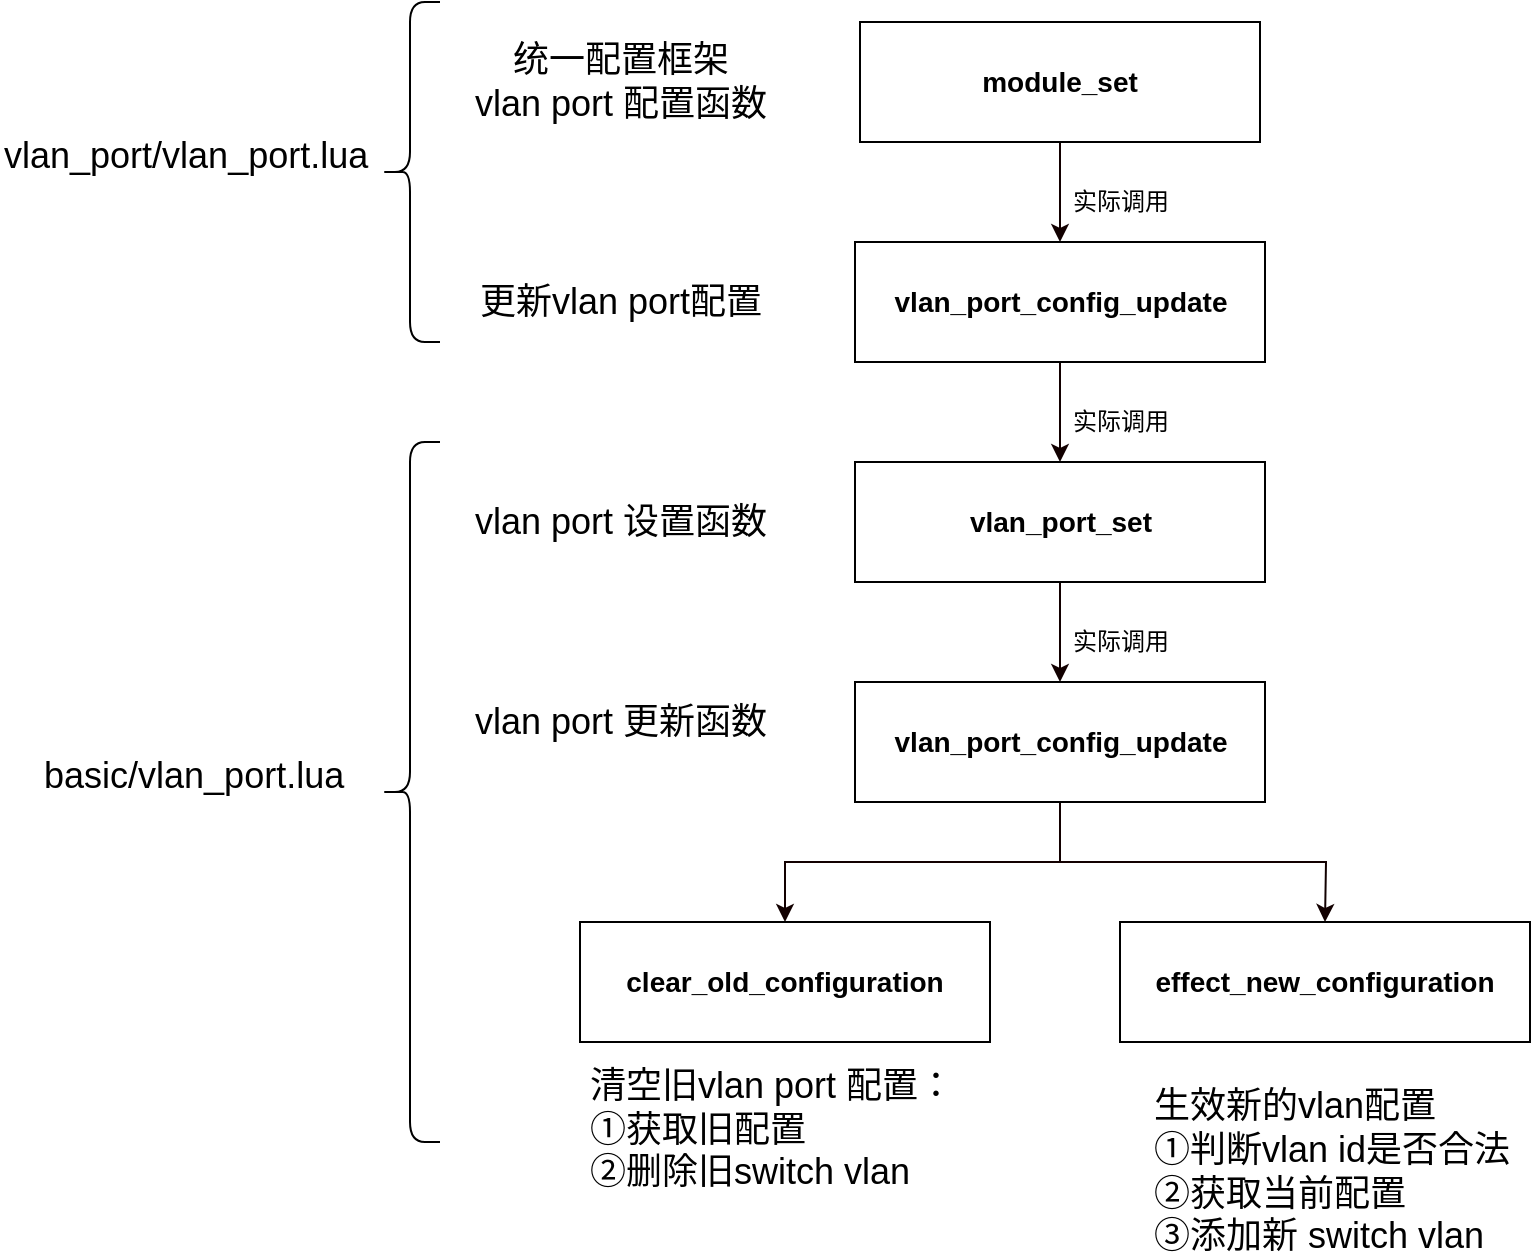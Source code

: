 <mxfile version="14.5.1" type="device"><diagram id="0qeqKW3i4-Qun8lISvhd" name="第 1 页"><mxGraphModel dx="1865" dy="607" grid="1" gridSize="10" guides="1" tooltips="1" connect="1" arrows="1" fold="1" page="1" pageScale="1" pageWidth="827" pageHeight="1169" math="0" shadow="0"><root><mxCell id="0"/><mxCell id="1" parent="0"/><mxCell id="K5ax-Qz3qUOH6XC3s4Bw-182" value="" style="edgeStyle=orthogonalEdgeStyle;rounded=0;orthogonalLoop=1;jettySize=auto;html=1;strokeColor=#120000;" edge="1" parent="1" source="K5ax-Qz3qUOH6XC3s4Bw-180" target="K5ax-Qz3qUOH6XC3s4Bw-181"><mxGeometry relative="1" as="geometry"/></mxCell><mxCell id="K5ax-Qz3qUOH6XC3s4Bw-180" value="&lt;font style=&quot;font-size: 14px&quot;&gt;&lt;b&gt;module_set&lt;/b&gt;&lt;/font&gt;" style="rounded=0;whiteSpace=wrap;html=1;" vertex="1" parent="1"><mxGeometry x="260" y="620" width="200" height="60" as="geometry"/></mxCell><mxCell id="K5ax-Qz3qUOH6XC3s4Bw-184" value="" style="edgeStyle=orthogonalEdgeStyle;rounded=0;orthogonalLoop=1;jettySize=auto;html=1;strokeColor=#120000;" edge="1" parent="1" source="K5ax-Qz3qUOH6XC3s4Bw-181" target="K5ax-Qz3qUOH6XC3s4Bw-183"><mxGeometry relative="1" as="geometry"/></mxCell><mxCell id="K5ax-Qz3qUOH6XC3s4Bw-181" value="&lt;p class=&quot;MsoNormal&quot;&gt;&lt;font style=&quot;font-size: 14px&quot;&gt;&lt;b&gt;vlan_port_config_update&lt;/b&gt;&lt;/font&gt;&lt;br&gt;&lt;/p&gt;" style="rounded=0;whiteSpace=wrap;html=1;" vertex="1" parent="1"><mxGeometry x="257.5" y="730" width="205" height="60" as="geometry"/></mxCell><mxCell id="K5ax-Qz3qUOH6XC3s4Bw-186" value="" style="edgeStyle=orthogonalEdgeStyle;rounded=0;orthogonalLoop=1;jettySize=auto;html=1;strokeColor=#120000;" edge="1" parent="1" source="K5ax-Qz3qUOH6XC3s4Bw-183" target="K5ax-Qz3qUOH6XC3s4Bw-185"><mxGeometry relative="1" as="geometry"/></mxCell><mxCell id="K5ax-Qz3qUOH6XC3s4Bw-183" value="&lt;p class=&quot;MsoNormal&quot;&gt;&lt;b&gt;&lt;font style=&quot;font-size: 14px&quot;&gt;vlan_port_set&lt;/font&gt;&lt;/b&gt;&lt;/p&gt;" style="rounded=0;whiteSpace=wrap;html=1;" vertex="1" parent="1"><mxGeometry x="257.5" y="840" width="205" height="60" as="geometry"/></mxCell><mxCell id="K5ax-Qz3qUOH6XC3s4Bw-188" value="" style="edgeStyle=orthogonalEdgeStyle;rounded=0;orthogonalLoop=1;jettySize=auto;html=1;strokeColor=#120000;" edge="1" parent="1" source="K5ax-Qz3qUOH6XC3s4Bw-185" target="K5ax-Qz3qUOH6XC3s4Bw-187"><mxGeometry relative="1" as="geometry"/></mxCell><mxCell id="K5ax-Qz3qUOH6XC3s4Bw-185" value="&lt;p class=&quot;MsoNormal&quot;&gt;&lt;b&gt;&lt;font style=&quot;font-size: 14px&quot;&gt;vlan_port_config_update&lt;/font&gt;&lt;/b&gt;&lt;/p&gt;" style="rounded=0;whiteSpace=wrap;html=1;" vertex="1" parent="1"><mxGeometry x="257.5" y="950" width="205" height="60" as="geometry"/></mxCell><mxCell id="K5ax-Qz3qUOH6XC3s4Bw-187" value="&lt;p class=&quot;MsoNormal&quot;&gt;&lt;font style=&quot;font-size: 14px&quot;&gt;&lt;b&gt;clear_old_configur&lt;/b&gt;&lt;b&gt;ation&lt;/b&gt;&lt;/font&gt;&lt;/p&gt;" style="rounded=0;whiteSpace=wrap;html=1;" vertex="1" parent="1"><mxGeometry x="120" y="1070" width="205" height="60" as="geometry"/></mxCell><mxCell id="K5ax-Qz3qUOH6XC3s4Bw-189" value="&lt;p class=&quot;MsoNormal&quot;&gt;&lt;b&gt;&lt;span style=&quot;font-size: 10.5pt&quot;&gt;effect_new_configuration&lt;/span&gt;&lt;/b&gt;&lt;/p&gt;" style="rounded=0;whiteSpace=wrap;html=1;" vertex="1" parent="1"><mxGeometry x="390" y="1070" width="205" height="60" as="geometry"/></mxCell><mxCell id="K5ax-Qz3qUOH6XC3s4Bw-190" value="" style="endArrow=classic;html=1;strokeColor=#120000;entryX=0.5;entryY=0;entryDx=0;entryDy=0;rounded=0;" edge="1" parent="1" target="K5ax-Qz3qUOH6XC3s4Bw-189"><mxGeometry width="50" height="50" relative="1" as="geometry"><mxPoint x="360" y="1040" as="sourcePoint"/><mxPoint x="540" y="870" as="targetPoint"/><Array as="points"><mxPoint x="493" y="1040"/></Array></mxGeometry></mxCell><mxCell id="K5ax-Qz3qUOH6XC3s4Bw-191" value="" style="shape=curlyBracket;whiteSpace=wrap;html=1;rounded=1;size=0.5;" vertex="1" parent="1"><mxGeometry x="20" y="610" width="30" height="170" as="geometry"/></mxCell><mxCell id="K5ax-Qz3qUOH6XC3s4Bw-192" value="&lt;font style=&quot;font-size: 18px&quot;&gt;统一配置框架&lt;br&gt;vlan port 配置函数&lt;br&gt;&lt;/font&gt;" style="text;html=1;align=center;verticalAlign=middle;resizable=0;points=[];autosize=1;" vertex="1" parent="1"><mxGeometry x="60" y="630" width="160" height="40" as="geometry"/></mxCell><mxCell id="K5ax-Qz3qUOH6XC3s4Bw-193" value="&lt;font style=&quot;font-size: 18px&quot;&gt;更新vlan port配置&lt;br&gt;&lt;/font&gt;" style="text;html=1;align=center;verticalAlign=middle;resizable=0;points=[];autosize=1;" vertex="1" parent="1"><mxGeometry x="60" y="750" width="160" height="20" as="geometry"/></mxCell><mxCell id="K5ax-Qz3qUOH6XC3s4Bw-195" value="&lt;div style=&quot;text-align: center&quot;&gt;&lt;font face=&quot;helvetica&quot;&gt;&lt;span style=&quot;font-size: 18px&quot;&gt;vlan_port/vlan_port.lua&lt;/span&gt;&lt;/font&gt;&lt;/div&gt;" style="text;whiteSpace=wrap;html=1;" vertex="1" parent="1"><mxGeometry x="-170" y="670" width="170" height="30" as="geometry"/></mxCell><mxCell id="K5ax-Qz3qUOH6XC3s4Bw-196" value="实际调用" style="text;html=1;align=center;verticalAlign=middle;resizable=0;points=[];autosize=1;" vertex="1" parent="1"><mxGeometry x="360" y="700" width="60" height="20" as="geometry"/></mxCell><mxCell id="K5ax-Qz3qUOH6XC3s4Bw-197" value="实际调用" style="text;html=1;align=center;verticalAlign=middle;resizable=0;points=[];autosize=1;" vertex="1" parent="1"><mxGeometry x="360" y="810" width="60" height="20" as="geometry"/></mxCell><mxCell id="K5ax-Qz3qUOH6XC3s4Bw-198" value="&lt;font style=&quot;font-size: 18px&quot;&gt;vlan port 设置函数&lt;br&gt;&lt;/font&gt;" style="text;html=1;align=center;verticalAlign=middle;resizable=0;points=[];autosize=1;" vertex="1" parent="1"><mxGeometry x="60" y="860" width="160" height="20" as="geometry"/></mxCell><mxCell id="K5ax-Qz3qUOH6XC3s4Bw-199" value="&lt;font style=&quot;font-size: 18px&quot;&gt;vlan port 更新函数&lt;br&gt;&lt;/font&gt;" style="text;html=1;align=center;verticalAlign=middle;resizable=0;points=[];autosize=1;" vertex="1" parent="1"><mxGeometry x="60" y="960" width="160" height="20" as="geometry"/></mxCell><mxCell id="K5ax-Qz3qUOH6XC3s4Bw-200" value="实际调用" style="text;html=1;align=center;verticalAlign=middle;resizable=0;points=[];autosize=1;" vertex="1" parent="1"><mxGeometry x="360" y="920" width="60" height="20" as="geometry"/></mxCell><mxCell id="K5ax-Qz3qUOH6XC3s4Bw-201" value="&lt;font style=&quot;font-size: 18px&quot;&gt;清空旧vlan port 配置：&lt;br&gt;①获取旧配置&lt;br&gt;②删除旧switch vlan&lt;br&gt;&lt;/font&gt;" style="text;html=1;align=left;verticalAlign=middle;resizable=0;points=[];autosize=1;" vertex="1" parent="1"><mxGeometry x="122.5" y="1149" width="200" height="50" as="geometry"/></mxCell><mxCell id="K5ax-Qz3qUOH6XC3s4Bw-202" value="&lt;font style=&quot;font-size: 18px&quot;&gt;生效新的vlan配置&lt;br&gt;①判断vlan id是否合法&lt;br&gt;②获取当前配置&lt;br&gt;③添加新 switch vlan&lt;br&gt;&lt;/font&gt;" style="text;html=1;align=left;verticalAlign=middle;resizable=0;points=[];autosize=1;" vertex="1" parent="1"><mxGeometry x="405" y="1160" width="190" height="70" as="geometry"/></mxCell><mxCell id="K5ax-Qz3qUOH6XC3s4Bw-203" value="" style="shape=curlyBracket;whiteSpace=wrap;html=1;rounded=1;size=0.5;" vertex="1" parent="1"><mxGeometry x="20" y="830" width="30" height="350" as="geometry"/></mxCell><mxCell id="K5ax-Qz3qUOH6XC3s4Bw-204" value="&lt;div style=&quot;text-align: center&quot;&gt;&lt;font face=&quot;helvetica&quot;&gt;&lt;span style=&quot;font-size: 18px&quot;&gt;basic/vlan_port.lua&lt;/span&gt;&lt;/font&gt;&lt;/div&gt;" style="text;whiteSpace=wrap;html=1;" vertex="1" parent="1"><mxGeometry x="-150" y="980" width="170" height="30" as="geometry"/></mxCell></root></mxGraphModel></diagram></mxfile>